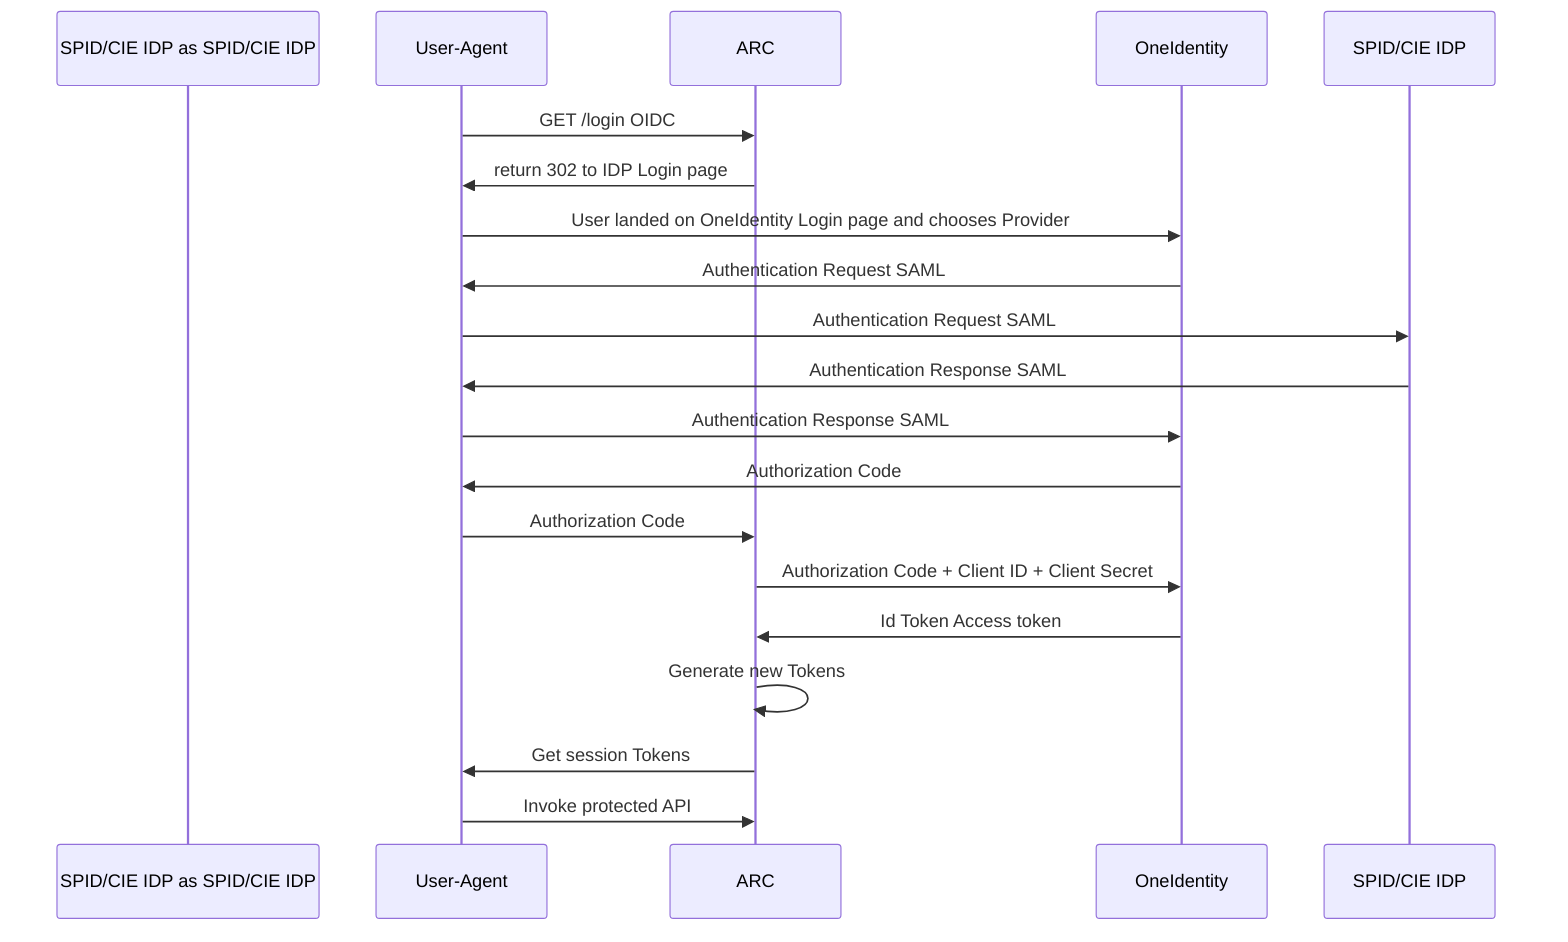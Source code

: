 sequenceDiagram
    participant SPID/CIE IDP as SPID/CIE IDP
    participant User-Agent as User-Agent
    participant ARC as ARC
    participant OneIdentity as OneIdentity


    User-Agent ->> ARC: GET /login OIDC
    ARC ->> User-Agent: return 302 to IDP Login page
    User-Agent ->> OneIdentity: User landed on OneIdentity Login page and chooses Provider
    OneIdentity ->> User-Agent: Authentication Request SAML
    User-Agent ->> SPID/CIE IDP: Authentication Request SAML
    SPID/CIE IDP ->> User-Agent: Authentication Response SAML
    User-Agent ->> OneIdentity: Authentication Response SAML
    OneIdentity ->> User-Agent: Authorization Code
    User-Agent ->> ARC: Authorization Code
    ARC ->> OneIdentity: Authorization Code + Client ID + Client Secret
    OneIdentity ->> ARC: Id Token Access token
    ARC ->> ARC: Generate new Tokens
    ARC ->> User-Agent: Get session Tokens
    User-Agent ->> ARC: Invoke protected API